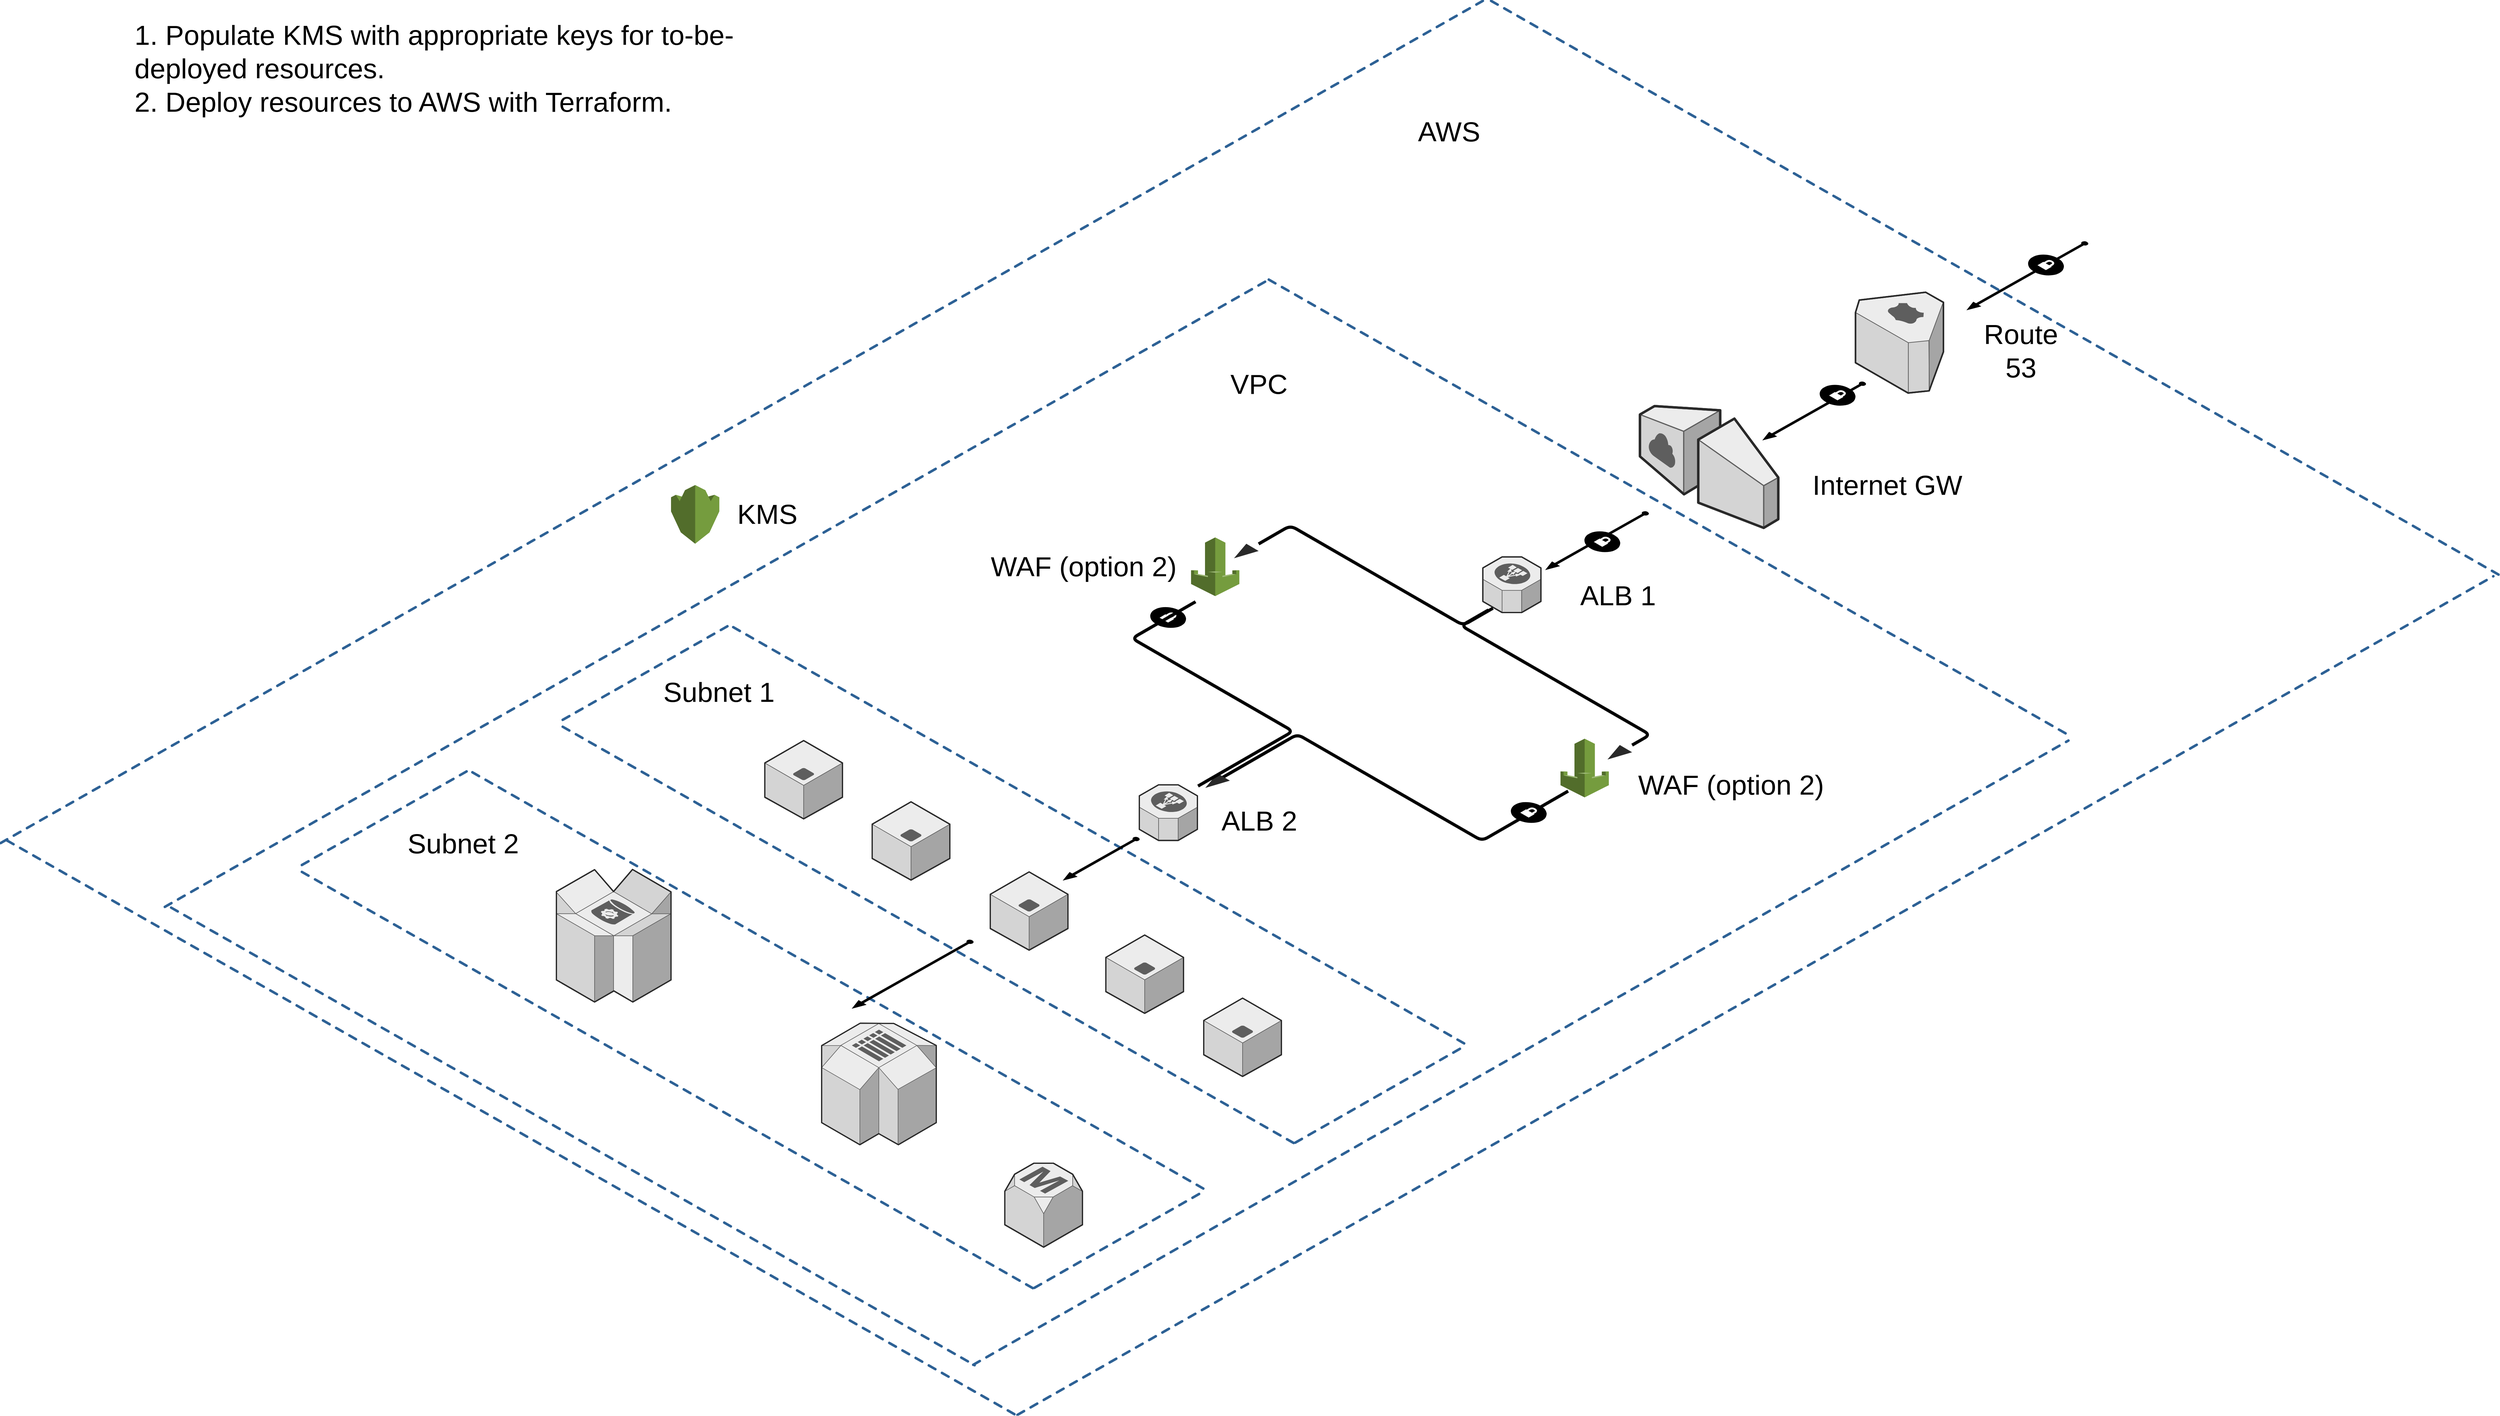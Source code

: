 <mxfile version="14.3.2" type="device"><diagram name="Page-1" id="aaaa8250-4180-3840-79b5-4cada1eebb92"><mxGraphModel dx="6072" dy="2348" grid="1" gridSize="10" guides="1" tooltips="1" connect="1" arrows="1" fold="1" page="1" pageScale="1" pageWidth="1920" pageHeight="1200" background="#ffffff" math="0" shadow="0"><root><mxCell id="0"/><mxCell id="1" parent="0"/><mxCell id="1a8abee3a6cfdf20-4" value="" style="verticalLabelPosition=bottom;html=1;verticalAlign=top;strokeWidth=1;dashed=0;shape=mxgraph.aws3d.dynamoDb;fillColor=#ECECEC;strokeColor=#5E5E5E;aspect=fixed;rounded=1;shadow=0;comic=0;fontSize=12" parent="1" vertex="1"><mxGeometry x="720" y="1434.57" width="181.5" height="210" as="geometry"/></mxCell><mxCell id="1a8abee3a6cfdf20-5" value="" style="edgeStyle=isometricEdgeStyle;endArrow=none;html=1;labelBackgroundColor=none;strokeColor=#000000;strokeWidth=5;fontFamily=Verdana;fontSize=12" parent="1" edge="1"><mxGeometry width="50" height="100" relative="1" as="geometry"><mxPoint x="1772" y="1290.42" as="sourcePoint"/><mxPoint x="2322" y="1310.42" as="targetPoint"/><Array as="points"><mxPoint x="2032" y="1300.42"/></Array></mxGeometry></mxCell><mxCell id="1a8abee3a6cfdf20-6" value="" style="verticalLabelPosition=bottom;html=1;verticalAlign=top;strokeWidth=1;dashed=0;shape=mxgraph.aws3d.elasticLoadBalancing;fillColor=#ECECEC;strokeColor=#5E5E5E;aspect=fixed;rounded=1;shadow=0;comic=0;fontSize=12;" parent="1" vertex="1"><mxGeometry x="1643" y="1300.44" width="92" height="88.17" as="geometry"/></mxCell><mxCell id="1a8abee3a6cfdf20-10" value="" style="verticalLabelPosition=bottom;html=1;verticalAlign=top;strokeWidth=1;dashed=0;shape=mxgraph.aws3d.internetGateway;fillColor=#ECECEC;strokeColor=#5E5E5E;aspect=fixed;rounded=1;shadow=0;comic=0;fontSize=12;flipH=1;flipV=0;" parent="1" vertex="1"><mxGeometry x="2435.7" y="700.36" width="219.06" height="192.97" as="geometry"/></mxCell><mxCell id="1a8abee3a6cfdf20-13" value="" style="verticalLabelPosition=bottom;html=1;verticalAlign=top;strokeWidth=1;dashed=0;shape=mxgraph.aws3d.simpleDb2;fillColor=#ECECEC;strokeColor=#5E5E5E;aspect=fixed;rounded=1;shadow=0;comic=0;fontSize=12" parent="1" vertex="1"><mxGeometry x="1140" y="1678.11" width="181.5" height="192.6" as="geometry"/></mxCell><mxCell id="1a8abee3a6cfdf20-15" value="" style="verticalLabelPosition=bottom;html=1;verticalAlign=top;strokeWidth=1;dashed=0;shape=mxgraph.aws3d.application_server;fillColor=#ECECEC;strokeColor=#5E5E5E;aspect=fixed;rounded=1;shadow=0;comic=0;fontSize=12" parent="1" vertex="1"><mxGeometry x="1050" y="1230.36" width="123" height="124" as="geometry"/></mxCell><mxCell id="1a8abee3a6cfdf20-16" value="" style="verticalLabelPosition=bottom;html=1;verticalAlign=top;strokeWidth=1;dashed=0;shape=mxgraph.aws3d.application_server;fillColor=#ECECEC;strokeColor=#5E5E5E;aspect=fixed;rounded=1;shadow=0;comic=0;fontSize=12" parent="1" vertex="1"><mxGeometry x="1220" y="1327.42" width="123" height="124" as="geometry"/></mxCell><mxCell id="1a8abee3a6cfdf20-17" value="" style="verticalLabelPosition=bottom;html=1;verticalAlign=top;strokeWidth=1;dashed=0;shape=mxgraph.aws3d.application_server;fillColor=#ECECEC;strokeColor=#5E5E5E;aspect=fixed;rounded=1;shadow=0;comic=0;fontSize=12" parent="1" vertex="1"><mxGeometry x="1590" y="1538.44" width="123" height="124" as="geometry"/></mxCell><mxCell id="1a8abee3a6cfdf20-18" value="" style="verticalLabelPosition=bottom;html=1;verticalAlign=top;strokeWidth=1;dashed=0;shape=mxgraph.aws3d.application_server;fillColor=#ECECEC;strokeColor=#5E5E5E;aspect=fixed;rounded=1;shadow=0;comic=0;fontSize=12" parent="1" vertex="1"><mxGeometry x="1745" y="1638.44" width="123" height="124" as="geometry"/></mxCell><mxCell id="1a8abee3a6cfdf20-1" value="" style="verticalLabelPosition=bottom;html=1;verticalAlign=top;strokeWidth=1;dashed=0;shape=mxgraph.aws3d.secureConnection;fillColor=#000000;strokeColor=#ffffff;aspect=fixed;rounded=1;shadow=0;comic=0;fontSize=12" parent="1" vertex="1"><mxGeometry x="1660" y="1018.44" width="57.0" height="34" as="geometry"/></mxCell><mxCell id="d5ac148becb70bc-3" value="" style="verticalLabelPosition=bottom;html=1;verticalAlign=top;strokeWidth=1;dashed=0;shape=mxgraph.aws3d.rdsMaster;fillColor=#ECECEC;strokeColor=#5E5E5E;aspect=fixed;rounded=1;shadow=0;comic=0;fontFamily=Verdana;fontSize=12" parent="1" vertex="1"><mxGeometry x="1430" y="1900" width="123" height="133" as="geometry"/></mxCell><mxCell id="d5ac148becb70bc-8" value="" style="verticalLabelPosition=bottom;html=1;verticalAlign=top;strokeWidth=1;dashed=0;shape=mxgraph.aws3d.dashedArrowlessEdge;aspect=fixed;rounded=1;shadow=0;comic=0;fontFamily=Verdana;fontSize=12" parent="1" vertex="1"><mxGeometry x="1848" y="500.0" width="1264.18" height="720.36" as="geometry"/></mxCell><mxCell id="d5ac148becb70bc-9" value="" style="verticalLabelPosition=bottom;html=1;verticalAlign=top;strokeWidth=1;dashed=0;shape=mxgraph.aws3d.dashedArrowlessEdge;aspect=fixed;rounded=1;shadow=0;comic=0;fontFamily=Verdana;fontSize=12" parent="1" vertex="1"><mxGeometry x="110" y="1495.06" width="1272.2" height="724.94" as="geometry"/></mxCell><mxCell id="d5ac148becb70bc-10" value="" style="verticalLabelPosition=bottom;html=1;verticalAlign=top;strokeWidth=1;dashed=0;shape=mxgraph.aws3d.dashedArrowlessEdge;fillColor=#000000;aspect=fixed;rounded=1;shadow=0;comic=0;fontFamily=Verdana;fontSize=12;fontColor=#000000;flipV=1;" parent="1" vertex="1"><mxGeometry x="100" y="500" width="1748" height="993.83" as="geometry"/></mxCell><mxCell id="d5ac148becb70bc-12" value="" style="verticalLabelPosition=bottom;html=1;verticalAlign=top;strokeWidth=1;dashed=0;shape=mxgraph.aws3d.dashedArrowlessEdge;aspect=fixed;rounded=1;shadow=0;comic=0;fontFamily=Verdana;fontSize=12;flipV=1;" parent="1" vertex="1"><mxGeometry x="1380" y="1230.36" width="1734.18" height="989" as="geometry"/></mxCell><mxCell id="1a8abee3a6cfdf20-2" value="" style="verticalLabelPosition=bottom;html=1;verticalAlign=top;strokeWidth=1;dashed=0;shape=mxgraph.aws3d.secureConnection;fillColor=#000000;strokeColor=#ffffff;aspect=fixed;rounded=1;shadow=0;comic=0;fontSize=12" parent="1" vertex="1"><mxGeometry x="2231" y="1327.42" width="57.0" height="34" as="geometry"/></mxCell><mxCell id="twz2oVl_Ych1oacvpqCa-1" value="" style="verticalLabelPosition=bottom;html=1;verticalAlign=top;strokeWidth=1;align=center;outlineConnect=0;dashed=0;outlineConnect=0;shape=mxgraph.aws3d.route53;fillColor=#ECECEC;strokeColor=#5E5E5E;aspect=fixed;" vertex="1" parent="1"><mxGeometry x="2777" y="520.0" width="139.23" height="159.7" as="geometry"/></mxCell><mxCell id="twz2oVl_Ych1oacvpqCa-2" value="" style="verticalLabelPosition=bottom;html=1;verticalAlign=top;strokeWidth=1;align=center;outlineConnect=0;dashed=0;outlineConnect=0;shape=mxgraph.aws3d.elasticLoadBalancing;fillColor=#ECECEC;strokeColor=#5E5E5E;aspect=fixed;" vertex="1" parent="1"><mxGeometry x="2186.91" y="939.35" width="92" height="88.17" as="geometry"/></mxCell><mxCell id="twz2oVl_Ych1oacvpqCa-4" value="" style="verticalLabelPosition=bottom;html=1;verticalAlign=top;strokeWidth=1;dashed=0;shape=mxgraph.aws3d.arrowSW;fillColor=#000000;aspect=fixed;rounded=1;shadow=0;comic=0;fontFamily=Verdana;fontSize=12" vertex="1" parent="1"><mxGeometry x="2286.91" y="867.76" width="162.36" height="91.59" as="geometry"/></mxCell><mxCell id="twz2oVl_Ych1oacvpqCa-6" value="" style="verticalLabelPosition=bottom;html=1;verticalAlign=top;strokeWidth=1;dashed=0;shape=mxgraph.aws3d.arrowSW;fillColor=#000000;aspect=fixed;rounded=1;shadow=0;comic=0;fontFamily=Verdana;fontSize=12" vertex="1" parent="1"><mxGeometry x="2630.7" y="662.36" width="162.36" height="91.59" as="geometry"/></mxCell><mxCell id="twz2oVl_Ych1oacvpqCa-8" value="" style="verticalLabelPosition=bottom;html=1;verticalAlign=top;strokeWidth=1;align=center;outlineConnect=0;dashed=0;outlineConnect=0;shape=mxgraph.aws3d.secureConnection;fillColor=#000000;strokeColor=#ffffff;aspect=fixed;" vertex="1" parent="1"><mxGeometry x="2720" y="666.36" width="57.0" height="34" as="geometry"/></mxCell><mxCell id="twz2oVl_Ych1oacvpqCa-9" value="" style="verticalLabelPosition=bottom;html=1;verticalAlign=top;strokeWidth=1;align=center;outlineConnect=0;dashed=0;outlineConnect=0;shape=mxgraph.aws3d.secureConnection;fillColor=#000000;strokeColor=#ffffff;aspect=fixed;" vertex="1" parent="1"><mxGeometry x="2347.5" y="898.44" width="57.0" height="34" as="geometry"/></mxCell><mxCell id="twz2oVl_Ych1oacvpqCa-12" value="" style="outlineConnect=0;dashed=0;verticalLabelPosition=bottom;verticalAlign=top;align=center;html=1;shape=mxgraph.aws3.waf;fillColor=#759C3E;gradientColor=none;" vertex="1" parent="1"><mxGeometry x="1724.91" y="908.56" width="76.5" height="93" as="geometry"/></mxCell><mxCell id="twz2oVl_Ych1oacvpqCa-13" value="" style="outlineConnect=0;dashed=0;verticalLabelPosition=bottom;verticalAlign=top;align=center;html=1;shape=mxgraph.aws3.waf;fillColor=#759C3E;gradientColor=none;" vertex="1" parent="1"><mxGeometry x="2309.91" y="1227.36" width="76.5" height="93" as="geometry"/></mxCell><mxCell id="twz2oVl_Ych1oacvpqCa-14" value="" style="edgeStyle=isometricEdgeStyle;endArrow=none;html=1;labelBackgroundColor=none;strokeColor=#000000;strokeWidth=5;fontFamily=Verdana;fontSize=12" edge="1" parent="1" source="twz2oVl_Ych1oacvpqCa-15"><mxGeometry width="50" height="100" relative="1" as="geometry"><mxPoint x="1792.91" y="939.36" as="sourcePoint"/><mxPoint x="2202.91" y="1020.64" as="targetPoint"/><Array as="points"><mxPoint x="2002.91" y="959.36"/></Array></mxGeometry></mxCell><mxCell id="twz2oVl_Ych1oacvpqCa-15" value="" style="verticalLabelPosition=bottom;html=1;verticalAlign=top;strokeWidth=1;dashed=0;shape=mxgraph.aws3d.arrowhead;aspect=fixed;rounded=1;shadow=0;comic=0;fillColor=none;fontFamily=Verdana;fontSize=12;fontColor=#000000;flipV=1;" vertex="1" parent="1"><mxGeometry x="1792.91" y="918.56" width="39" height="23" as="geometry"/></mxCell><mxCell id="twz2oVl_Ych1oacvpqCa-18" value="" style="edgeStyle=isometricEdgeStyle;endArrow=none;html=1;labelBackgroundColor=none;strokeColor=#000000;strokeWidth=5;fontFamily=Verdana;fontSize=12" edge="1" parent="1" source="twz2oVl_Ych1oacvpqCa-19"><mxGeometry width="50" height="100" relative="1" as="geometry"><mxPoint x="2400.91" y="1257.776" as="sourcePoint"/><mxPoint x="2195.91" y="1023.36" as="targetPoint"/><Array as="points"><mxPoint x="2292.91" y="1129.36"/></Array></mxGeometry></mxCell><mxCell id="twz2oVl_Ych1oacvpqCa-19" value="" style="verticalLabelPosition=bottom;html=1;verticalAlign=top;strokeWidth=1;dashed=0;shape=mxgraph.aws3d.arrowhead;aspect=fixed;rounded=1;shadow=0;comic=0;fillColor=none;fontFamily=Verdana;fontSize=12;fontColor=#000000;flipV=1;" vertex="1" parent="1"><mxGeometry x="2384.27" y="1237.36" width="39" height="23" as="geometry"/></mxCell><mxCell id="twz2oVl_Ych1oacvpqCa-21" value="" style="verticalLabelPosition=bottom;html=1;verticalAlign=top;strokeWidth=1;dashed=0;shape=mxgraph.aws3d.dashedArrowlessEdge;aspect=fixed;rounded=1;shadow=0;comic=0;fontFamily=Verdana;fontSize=12" vertex="1" parent="1"><mxGeometry x="1000" y="1050.66" width="1160.67" height="661.38" as="geometry"/></mxCell><mxCell id="twz2oVl_Ych1oacvpqCa-22" value="" style="verticalLabelPosition=bottom;html=1;verticalAlign=top;strokeWidth=1;dashed=0;shape=mxgraph.aws3d.dashedArrowlessEdge;aspect=fixed;rounded=1;shadow=0;comic=0;fontFamily=Verdana;fontSize=12" vertex="1" parent="1"><mxGeometry x="730" y="1208.44" width="1162.22" height="662.27" as="geometry"/></mxCell><mxCell id="twz2oVl_Ych1oacvpqCa-23" value="" style="verticalLabelPosition=bottom;html=1;verticalAlign=top;strokeWidth=1;dashed=0;shape=mxgraph.aws3d.dashedArrowlessEdge;fillColor=#000000;aspect=fixed;rounded=1;shadow=0;comic=0;fontFamily=Verdana;fontSize=12;fontColor=#000000;flipV=1;" vertex="1" parent="1"><mxGeometry x="730" y="1045.16" width="268" height="152.37" as="geometry"/></mxCell><mxCell id="twz2oVl_Ych1oacvpqCa-24" value="" style="verticalLabelPosition=bottom;html=1;verticalAlign=top;strokeWidth=1;dashed=0;shape=mxgraph.aws3d.dashedArrowlessEdge;aspect=fixed;rounded=1;shadow=0;comic=0;fontFamily=Verdana;fontSize=12;flipV=1;" vertex="1" parent="1"><mxGeometry x="1890" y="1713.04" width="270.67" height="154.36" as="geometry"/></mxCell><mxCell id="twz2oVl_Ych1oacvpqCa-27" value="" style="verticalLabelPosition=bottom;html=1;verticalAlign=top;strokeWidth=1;dashed=0;shape=mxgraph.aws3d.arrowhead;aspect=fixed;rounded=1;shadow=0;comic=0;fillColor=none;fontFamily=Verdana;fontSize=12;fontColor=#000000;flipV=1;" vertex="1" parent="1"><mxGeometry x="1747.41" y="1282.42" width="39" height="23" as="geometry"/></mxCell><mxCell id="twz2oVl_Ych1oacvpqCa-28" value="" style="edgeStyle=isometricEdgeStyle;endArrow=none;html=1;labelBackgroundColor=none;strokeColor=#000000;strokeWidth=5;fontFamily=Verdana;fontSize=12;exitX=-0.293;exitY=0.13;exitDx=0;exitDy=0;exitPerimeter=0;entryX=0.093;entryY=1.095;entryDx=0;entryDy=0;entryPerimeter=0;" edge="1" parent="1" source="twz2oVl_Ych1oacvpqCa-27" target="twz2oVl_Ych1oacvpqCa-12"><mxGeometry width="50" height="100" relative="1" as="geometry"><mxPoint x="1830" y="1252.44" as="sourcePoint"/><mxPoint x="1676.99" y="1030.12" as="targetPoint"/><Array as="points"><mxPoint x="1770" y="1148.44"/></Array></mxGeometry></mxCell><mxCell id="twz2oVl_Ych1oacvpqCa-32" value="" style="outlineConnect=0;dashed=0;verticalLabelPosition=bottom;verticalAlign=top;align=center;html=1;shape=mxgraph.aws3.kms;fillColor=#759C3E;gradientColor=none;" vertex="1" parent="1"><mxGeometry x="901.5" y="825.56" width="76.5" height="93" as="geometry"/></mxCell><mxCell id="twz2oVl_Ych1oacvpqCa-33" value="" style="verticalLabelPosition=bottom;html=1;verticalAlign=top;strokeWidth=1;dashed=0;shape=mxgraph.aws3d.dashedArrowlessEdge;aspect=fixed;rounded=1;shadow=0;comic=0;fontFamily=Verdana;fontSize=12" vertex="1" parent="1"><mxGeometry x="587" y="1280.65" width="1160.67" height="661.38" as="geometry"/></mxCell><mxCell id="twz2oVl_Ych1oacvpqCa-34" value="" style="verticalLabelPosition=bottom;html=1;verticalAlign=top;strokeWidth=1;dashed=0;shape=mxgraph.aws3d.dashedArrowlessEdge;aspect=fixed;rounded=1;shadow=0;comic=0;fontFamily=Verdana;fontSize=12" vertex="1" parent="1"><mxGeometry x="317" y="1438.43" width="1162.22" height="662.27" as="geometry"/></mxCell><mxCell id="twz2oVl_Ych1oacvpqCa-35" value="" style="verticalLabelPosition=bottom;html=1;verticalAlign=top;strokeWidth=1;dashed=0;shape=mxgraph.aws3d.dashedArrowlessEdge;fillColor=#000000;aspect=fixed;rounded=1;shadow=0;comic=0;fontFamily=Verdana;fontSize=12;fontColor=#000000;flipV=1;" vertex="1" parent="1"><mxGeometry x="317" y="1275.15" width="268" height="152.37" as="geometry"/></mxCell><mxCell id="twz2oVl_Ych1oacvpqCa-36" value="" style="verticalLabelPosition=bottom;html=1;verticalAlign=top;strokeWidth=1;dashed=0;shape=mxgraph.aws3d.dashedArrowlessEdge;aspect=fixed;rounded=1;shadow=0;comic=0;fontFamily=Verdana;fontSize=12;flipV=1;" vertex="1" parent="1"><mxGeometry x="1477" y="1943.03" width="270.67" height="154.36" as="geometry"/></mxCell><mxCell id="twz2oVl_Ych1oacvpqCa-39" value="&lt;div style=&quot;font-size: 44px;&quot;&gt;VPC&lt;/div&gt;&lt;div style=&quot;font-size: 44px;&quot;&gt;&lt;br style=&quot;font-size: 44px;&quot;&gt;&lt;/div&gt;" style="text;html=1;strokeColor=none;fillColor=none;align=center;verticalAlign=middle;whiteSpace=wrap;rounded=0;fontSize=44;" vertex="1" parent="1"><mxGeometry x="1735" y="666.36" width="195" height="52.08" as="geometry"/></mxCell><mxCell id="twz2oVl_Ych1oacvpqCa-40" value="Subnet 1" style="text;html=1;strokeColor=none;fillColor=none;align=center;verticalAlign=middle;whiteSpace=wrap;rounded=0;fontSize=44;" vertex="1" parent="1"><mxGeometry x="880" y="1128.44" width="195" height="52.08" as="geometry"/></mxCell><mxCell id="twz2oVl_Ych1oacvpqCa-41" value="Subnet 2" style="text;html=1;strokeColor=none;fillColor=none;align=center;verticalAlign=middle;whiteSpace=wrap;rounded=0;fontSize=44;" vertex="1" parent="1"><mxGeometry x="475" y="1368.44" width="195" height="52.08" as="geometry"/></mxCell><mxCell id="twz2oVl_Ych1oacvpqCa-44" value="" style="verticalLabelPosition=bottom;html=1;verticalAlign=top;strokeWidth=1;dashed=0;shape=mxgraph.aws3d.application_server;fillColor=#ECECEC;strokeColor=#5E5E5E;aspect=fixed;rounded=1;shadow=0;comic=0;fontSize=12" vertex="1" parent="1"><mxGeometry x="1407" y="1438.43" width="123" height="124" as="geometry"/></mxCell><mxCell id="twz2oVl_Ych1oacvpqCa-45" value="" style="verticalLabelPosition=bottom;html=1;verticalAlign=top;strokeWidth=1;dashed=0;shape=mxgraph.aws3d.arrowSW;fillColor=#000000;aspect=fixed;rounded=1;shadow=0;comic=0;fontFamily=Verdana;fontSize=12" vertex="1" parent="1"><mxGeometry x="1523" y="1383.73" width="120" height="67.69" as="geometry"/></mxCell><mxCell id="twz2oVl_Ych1oacvpqCa-46" value="KMS" style="text;html=1;strokeColor=none;fillColor=none;align=center;verticalAlign=middle;whiteSpace=wrap;rounded=0;fontSize=44;" vertex="1" parent="1"><mxGeometry x="997.58" y="846.02" width="112.42" height="52.08" as="geometry"/></mxCell><mxCell id="twz2oVl_Ych1oacvpqCa-47" value="&lt;div&gt;1. Populate KMS with appropriate keys for to-be-deployed resources.&lt;br&gt;&lt;/div&gt;&lt;div&gt;2. Deploy resources to AWS with Terraform.&lt;/div&gt;&lt;div&gt;&amp;nbsp;&lt;br&gt;&lt;/div&gt;" style="text;html=1;strokeColor=none;fillColor=none;align=left;verticalAlign=top;whiteSpace=wrap;rounded=0;fontSize=44;" vertex="1" parent="1"><mxGeometry x="50" y="80" width="980" height="380" as="geometry"/></mxCell><mxCell id="twz2oVl_Ych1oacvpqCa-48" value="" style="verticalLabelPosition=bottom;html=1;verticalAlign=top;strokeWidth=1;dashed=0;shape=mxgraph.aws3d.arrowSW;fillColor=#000000;aspect=fixed;rounded=1;shadow=0;comic=0;fontFamily=Verdana;fontSize=12" vertex="1" parent="1"><mxGeometry x="1188.89" y="1546.54" width="191.11" height="107.8" as="geometry"/></mxCell><mxCell id="twz2oVl_Ych1oacvpqCa-49" value="&lt;div&gt;Route 53&lt;/div&gt;" style="text;html=1;strokeColor=none;fillColor=none;align=center;verticalAlign=middle;whiteSpace=wrap;rounded=0;fontSize=44;" vertex="1" parent="1"><mxGeometry x="2953.94" y="587.34" width="170" height="52.08" as="geometry"/></mxCell><mxCell id="twz2oVl_Ych1oacvpqCa-50" value="Internet GW" style="text;html=1;strokeColor=none;fillColor=none;align=center;verticalAlign=middle;whiteSpace=wrap;rounded=0;fontSize=44;" vertex="1" parent="1"><mxGeometry x="2685" y="800" width="285" height="52.08" as="geometry"/></mxCell><mxCell id="twz2oVl_Ych1oacvpqCa-51" value="ALB 1" style="text;html=1;strokeColor=none;fillColor=none;align=center;verticalAlign=middle;whiteSpace=wrap;rounded=0;fontSize=44;" vertex="1" parent="1"><mxGeometry x="2301" y="975.44" width="200" height="52.08" as="geometry"/></mxCell><mxCell id="twz2oVl_Ych1oacvpqCa-52" value="ALB 2" style="text;html=1;strokeColor=none;fillColor=none;align=center;verticalAlign=middle;whiteSpace=wrap;rounded=0;fontSize=44;" vertex="1" parent="1"><mxGeometry x="1762.5" y="1331.65" width="140" height="52.08" as="geometry"/></mxCell><mxCell id="twz2oVl_Ych1oacvpqCa-53" value="WAF (option 2)" style="text;html=1;strokeColor=none;fillColor=none;align=center;verticalAlign=middle;whiteSpace=wrap;rounded=0;fontSize=44;" vertex="1" parent="1"><mxGeometry x="2410.09" y="1275.34" width="339.91" height="52.08" as="geometry"/></mxCell><mxCell id="twz2oVl_Ych1oacvpqCa-54" value="WAF (option 2)" style="text;html=1;strokeColor=none;fillColor=none;align=center;verticalAlign=middle;whiteSpace=wrap;rounded=0;fontSize=44;" vertex="1" parent="1"><mxGeometry x="1385.0" y="929.02" width="339.91" height="52.08" as="geometry"/></mxCell><mxCell id="twz2oVl_Ych1oacvpqCa-55" value="" style="verticalLabelPosition=bottom;html=1;verticalAlign=top;strokeWidth=1;dashed=0;shape=mxgraph.aws3d.dashedArrowlessEdge;fillColor=#000000;aspect=fixed;rounded=1;shadow=0;comic=0;fontFamily=Verdana;fontSize=12;fontColor=#000000;flipV=1;" vertex="1" parent="1"><mxGeometry x="-160" y="58.37" width="2346.91" height="1334.34" as="geometry"/></mxCell><mxCell id="twz2oVl_Ych1oacvpqCa-56" value="" style="verticalLabelPosition=bottom;html=1;verticalAlign=top;strokeWidth=1;dashed=0;shape=mxgraph.aws3d.dashedArrowlessEdge;fillColor=#000000;aspect=fixed;rounded=1;shadow=0;comic=0;fontFamily=Verdana;fontSize=12;fontColor=#000000;flipV=1;" vertex="1" parent="1"><mxGeometry x="1450" y="970" width="2336.99" height="1328.7" as="geometry"/></mxCell><mxCell id="twz2oVl_Ych1oacvpqCa-57" value="" style="verticalLabelPosition=bottom;html=1;verticalAlign=top;strokeWidth=1;dashed=0;shape=mxgraph.aws3d.dashedArrowlessEdge;aspect=fixed;rounded=1;shadow=0;comic=0;fontFamily=Verdana;fontSize=12" vertex="1" parent="1"><mxGeometry x="-150" y="1388.61" width="1595.73" height="909.3" as="geometry"/></mxCell><mxCell id="twz2oVl_Ych1oacvpqCa-58" value="" style="verticalLabelPosition=bottom;html=1;verticalAlign=top;strokeWidth=1;dashed=0;shape=mxgraph.aws3d.dashedArrowlessEdge;aspect=fixed;rounded=1;shadow=0;comic=0;fontFamily=Verdana;fontSize=12" vertex="1" parent="1"><mxGeometry x="2200" y="58.37" width="1595.73" height="909.3" as="geometry"/></mxCell><mxCell id="twz2oVl_Ych1oacvpqCa-59" value="" style="verticalLabelPosition=bottom;html=1;verticalAlign=top;strokeWidth=1;dashed=0;shape=mxgraph.aws3d.arrowSW;fillColor=#000000;aspect=fixed;rounded=1;shadow=0;comic=0;fontFamily=Verdana;fontSize=12" vertex="1" parent="1"><mxGeometry x="2953.94" y="440" width="191.11" height="107.8" as="geometry"/></mxCell><mxCell id="twz2oVl_Ych1oacvpqCa-60" value="" style="verticalLabelPosition=bottom;html=1;verticalAlign=top;strokeWidth=1;align=center;outlineConnect=0;dashed=0;outlineConnect=0;shape=mxgraph.aws3d.secureConnection;fillColor=#000000;strokeColor=#ffffff;aspect=fixed;" vertex="1" parent="1"><mxGeometry x="3050" y="460.0" width="57.0" height="34" as="geometry"/></mxCell><mxCell id="twz2oVl_Ych1oacvpqCa-61" value="AWS" style="text;html=1;strokeColor=none;fillColor=none;align=center;verticalAlign=middle;whiteSpace=wrap;rounded=0;fontSize=44;" vertex="1" parent="1"><mxGeometry x="2036" y="240.0" width="195" height="52.08" as="geometry"/></mxCell></root></mxGraphModel></diagram></mxfile>